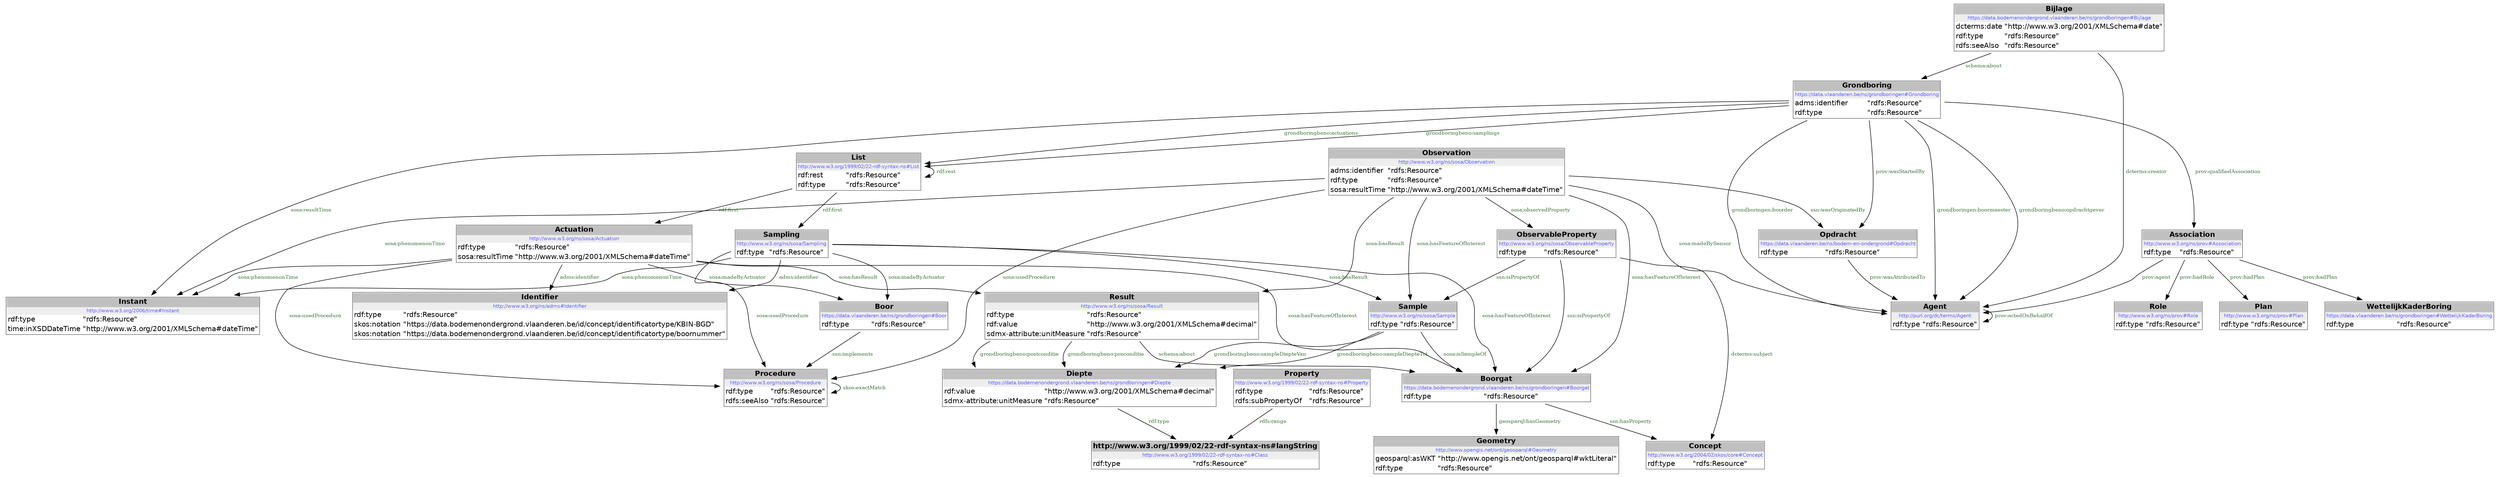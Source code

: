 digraph { 
 node [ fontname="DejaVu Sans" ] ; 
	node3 -> node4 [ color=BLACK, label=< <font point-size='10' color='#336633'>sosa:phenomenonTime</font> > ] ;
	node5 -> node6 [ color=BLACK, label=< <font point-size='10' color='#336633'>rdf:type</font> > ] ;
	node11 -> node12 [ color=BLACK, label=< <font point-size='10' color='#336633'>ssn:wasOriginatedBy</font> > ] ;
	node3 -> node13 [ color=BLACK, label=< <font point-size='10' color='#336633'>sosa:usedProcedure</font> > ] ;
	node12 -> node14 [ color=BLACK, label=< <font point-size='10' color='#336633'>prov:wasAttributedTo</font> > ] ;
	node0 -> node7 [ color=BLACK, label=< <font point-size='10' color='#336633'>schema:about</font> > ] ;
	node15 -> node7 [ color=BLACK, label=< <font point-size='10' color='#336633'>ssn:isPropertyOf</font> > ] ;
	node7 -> node1 [ color=BLACK, label=< <font point-size='10' color='#336633'>geosparql:hasGeometry</font> > ] ;
	node11 -> node0 [ color=BLACK, label=< <font point-size='10' color='#336633'>sosa:hasResult</font> > ] ;
	node0 -> node5 [ color=BLACK, label=< <font point-size='10' color='#336633'>grondboringbeno:preconditie</font> > ] ;
	node11 -> node7 [ color=BLACK, label=< <font point-size='10' color='#336633'>sosa:hasFeatureOfInterest</font> > ] ;
	node17 -> node6 [ color=BLACK, label=< <font point-size='10' color='#336633'>rdfs:range</font> > ] ;
	node11 -> node14 [ color=BLACK, label=< <font point-size='10' color='#336633'>sosa:madeBySensor</font> > ] ;
	node11 -> node15 [ color=BLACK, label=< <font point-size='10' color='#336633'>sosa:observedProperty</font> > ] ;
	node15 -> node19 [ color=BLACK, label=< <font point-size='10' color='#336633'>ssn:isPropertyOf</font> > ] ;
	node20 -> node13 [ color=BLACK, label=< <font point-size='10' color='#336633'>ssn:implements</font> > ] ;
	node21 -> node12 [ color=BLACK, label=< <font point-size='10' color='#336633'>prov:wasStartedBy</font> > ] ;
	node3 -> node19 [ color=BLACK, label=< <font point-size='10' color='#336633'>sosa:hasResult</font> > ] ;
	node19 -> node7 [ color=BLACK, label=< <font point-size='10' color='#336633'>sosa:isSampleOf</font> > ] ;
	node8 -> node2 [ color=BLACK, label=< <font point-size='10' color='#336633'>adms:identifier</font> > ] ;
	node8 -> node0 [ color=BLACK, label=< <font point-size='10' color='#336633'>sosa:hasResult</font> > ] ;
	node0 -> node5 [ color=BLACK, label=< <font point-size='10' color='#336633'>grondboringbeno:postconditie</font> > ] ;
	node22 -> node22 [ color=BLACK, label=< <font point-size='10' color='#336633'>rdf:rest</font> > ] ;
	node23 -> node24 [ color=BLACK, label=< <font point-size='10' color='#336633'>prov:hadRole</font> > ] ;
	node16 -> node21 [ color=BLACK, label=< <font point-size='10' color='#336633'>schema:about</font> > ] ;
	node8 -> node7 [ color=BLACK, label=< <font point-size='10' color='#336633'>sosa:hasFeatureOfInterest</font> > ] ;
	node21 -> node22 [ color=BLACK, label=< <font point-size='10' color='#336633'>grondboringbeno:samplings</font> > ] ;
	node23 -> node9 [ color=BLACK, label=< <font point-size='10' color='#336633'>prov:hadPlan</font> > ] ;
	node21 -> node4 [ color=BLACK, label=< <font point-size='10' color='#336633'>sosa:resultTime</font> > ] ;
	node22 -> node8 [ color=BLACK, label=< <font point-size='10' color='#336633'>rdf:first</font> > ] ;
	node3 -> node7 [ color=BLACK, label=< <font point-size='10' color='#336633'>sosa:hasFeatureOfInterest</font> > ] ;
	node21 -> node14 [ color=BLACK, label=< <font point-size='10' color='#336633'>grondboringen:boorder</font> > ] ;
	node8 -> node20 [ color=BLACK, label=< <font point-size='10' color='#336633'>sosa:madeByActuator</font> > ] ;
	node3 -> node2 [ color=BLACK, label=< <font point-size='10' color='#336633'>adms:identifier</font> > ] ;
	node15 -> node18 [ color=BLACK, label=< <font point-size='10' color='#336633'>dcterms:subject</font> > ] ;
	node3 -> node20 [ color=BLACK, label=< <font point-size='10' color='#336633'>sosa:madeByActuator</font> > ] ;
	node21 -> node23 [ color=BLACK, label=< <font point-size='10' color='#336633'>prov:qualifiedAssociation</font> > ] ;
	node21 -> node22 [ color=BLACK, label=< <font point-size='10' color='#336633'>grondboringbeno:actuations</font> > ] ;
	node21 -> node14 [ color=BLACK, label=< <font point-size='10' color='#336633'>grondboringen:boormeester</font> > ] ;
	node11 -> node4 [ color=BLACK, label=< <font point-size='10' color='#336633'>sosa:phenomenonTime</font> > ] ;
	node22 -> node3 [ color=BLACK, label=< <font point-size='10' color='#336633'>rdf:first</font> > ] ;
	node21 -> node14 [ color=BLACK, label=< <font point-size='10' color='#336633'>grondboringbeno:opdrachtgever</font> > ] ;
	node19 -> node5 [ color=BLACK, label=< <font point-size='10' color='#336633'>grondboringbeno:sampleDiepteVan</font> > ] ;
	node14 -> node14 [ color=BLACK, label=< <font point-size='10' color='#336633'>prov:actedOnBehalfOf</font> > ] ;
	node11 -> node13 [ color=BLACK, label=< <font point-size='10' color='#336633'>sosa:usedProcedure</font> > ] ;
	node16 -> node14 [ color=BLACK, label=< <font point-size='10' color='#336633'>dcterms:creator</font> > ] ;
	node13 -> node13 [ color=BLACK, label=< <font point-size='10' color='#336633'>skos:exactMatch</font> > ] ;
	node7 -> node18 [ color=BLACK, label=< <font point-size='10' color='#336633'>ssn:hasProperty</font> > ] ;
	node8 -> node4 [ color=BLACK, label=< <font point-size='10' color='#336633'>sosa:phenomenonTime</font> > ] ;
	node23 -> node14 [ color=BLACK, label=< <font point-size='10' color='#336633'>prov:agent</font> > ] ;
	node23 -> node10 [ color=BLACK, label=< <font point-size='10' color='#336633'>prov:hadPlan</font> > ] ;
	node8 -> node13 [ color=BLACK, label=< <font point-size='10' color='#336633'>sosa:usedProcedure</font> > ] ;
	node19 -> node5 [ color=BLACK, label=< <font point-size='10' color='#336633'>grondboringbeno:sampleDiepteTot</font> > ] ;
	node11 -> node19 [ color=BLACK, label=< <font point-size='10' color='#336633'>sosa:hasFeatureOfInterest</font> > ] ;
# http://www.w3.org/ns/sosa/Result node0
node0 [ shape=none, color=black label=< <table color='#666666' cellborder='0' cellspacing='0' border='1'><tr><td colspan='2' bgcolor='grey'><B>Result</B></td></tr><tr><td href='http://www.w3.org/ns/sosa/Result' bgcolor='#eeeeee' colspan='2'><font point-size='10' color='#6666ff'>http://www.w3.org/ns/sosa/Result</font></td></tr><tr><td align='left'>rdf:type</td><td align='left'>&quot;rdfs:Resource&quot;</td></tr><tr><td align='left'>rdf:value</td><td align='left'>&quot;http://www.w3.org/2001/XMLSchema#decimal&quot;</td></tr><tr><td align='left'>sdmx-attribute:unitMeasure</td><td align='left'>&quot;rdfs:Resource&quot;</td></tr></table> > ] 
# http://www.opengis.net/ont/geosparql#Geometry node1
node1 [ shape=none, color=black label=< <table color='#666666' cellborder='0' cellspacing='0' border='1'><tr><td colspan='2' bgcolor='grey'><B>Geometry</B></td></tr><tr><td href='http://www.opengis.net/ont/geosparql#Geometry' bgcolor='#eeeeee' colspan='2'><font point-size='10' color='#6666ff'>http://www.opengis.net/ont/geosparql#Geometry</font></td></tr><tr><td align='left'>geosparql:asWKT</td><td align='left'>&quot;http://www.opengis.net/ont/geosparql#wktLiteral&quot;</td></tr><tr><td align='left'>rdf:type</td><td align='left'>&quot;rdfs:Resource&quot;</td></tr></table> > ] 
# http://www.w3.org/ns/adms#Identifier node2
node2 [ shape=none, color=black label=< <table color='#666666' cellborder='0' cellspacing='0' border='1'><tr><td colspan='2' bgcolor='grey'><B>Identifier</B></td></tr><tr><td href='http://www.w3.org/ns/adms#Identifier' bgcolor='#eeeeee' colspan='2'><font point-size='10' color='#6666ff'>http://www.w3.org/ns/adms#Identifier</font></td></tr><tr><td align='left'>rdf:type</td><td align='left'>&quot;rdfs:Resource&quot;</td></tr><tr><td align='left'>skos:notation</td><td align='left'>&quot;https://data.bodemenondergrond.vlaanderen.be/id/concept/identificatortype/KBIN-BGD&quot;</td></tr><tr><td align='left'>skos:notation</td><td align='left'>&quot;https://data.bodemenondergrond.vlaanderen.be/id/concept/identificatortype/boornummer&quot;</td></tr></table> > ] 
# http://www.w3.org/ns/sosa/Sampling node3
node3 [ shape=none, color=black label=< <table color='#666666' cellborder='0' cellspacing='0' border='1'><tr><td colspan='2' bgcolor='grey'><B>Sampling</B></td></tr><tr><td href='http://www.w3.org/ns/sosa/Sampling' bgcolor='#eeeeee' colspan='2'><font point-size='10' color='#6666ff'>http://www.w3.org/ns/sosa/Sampling</font></td></tr><tr><td align='left'>rdf:type</td><td align='left'>&quot;rdfs:Resource&quot;</td></tr></table> > ] 
# http://www.w3.org/2006/time#Instant node4
node4 [ shape=none, color=black label=< <table color='#666666' cellborder='0' cellspacing='0' border='1'><tr><td colspan='2' bgcolor='grey'><B>Instant</B></td></tr><tr><td href='http://www.w3.org/2006/time#Instant' bgcolor='#eeeeee' colspan='2'><font point-size='10' color='#6666ff'>http://www.w3.org/2006/time#Instant</font></td></tr><tr><td align='left'>rdf:type</td><td align='left'>&quot;rdfs:Resource&quot;</td></tr><tr><td align='left'>time:inXSDDateTime</td><td align='left'>&quot;http://www.w3.org/2001/XMLSchema#dateTime&quot;</td></tr></table> > ] 
# https://data.bodemenondergrond.vlaanderen.be/ns/grondboringen#Diepte node5
node5 [ shape=none, color=black label=< <table color='#666666' cellborder='0' cellspacing='0' border='1'><tr><td colspan='2' bgcolor='grey'><B>Diepte</B></td></tr><tr><td href='https://data.bodemenondergrond.vlaanderen.be/ns/grondboringen#Diepte' bgcolor='#eeeeee' colspan='2'><font point-size='10' color='#6666ff'>https://data.bodemenondergrond.vlaanderen.be/ns/grondboringen#Diepte</font></td></tr><tr><td align='left'>rdf:value</td><td align='left'>&quot;http://www.w3.org/2001/XMLSchema#decimal&quot;</td></tr><tr><td align='left'>sdmx-attribute:unitMeasure</td><td align='left'>&quot;rdfs:Resource&quot;</td></tr></table> > ] 
# http://www.w3.org/1999/02/22-rdf-syntax-ns#Class node6
node6 [ shape=none, color=black label=< <table color='#666666' cellborder='0' cellspacing='0' border='1'><tr><td colspan='2' bgcolor='grey'><B>http://www.w3.org/1999/02/22-rdf-syntax-ns#langString</B></td></tr><tr><td href='http://www.w3.org/1999/02/22-rdf-syntax-ns#Class' bgcolor='#eeeeee' colspan='2'><font point-size='10' color='#6666ff'>http://www.w3.org/1999/02/22-rdf-syntax-ns#Class</font></td></tr><tr><td align='left'>rdf:type</td><td align='left'>&quot;rdfs:Resource&quot;</td></tr></table> > ] 
# https://data.bodemenondergrond.vlaanderen.be/ns/grondboringen#Boorgat node7
node7 [ shape=none, color=black label=< <table color='#666666' cellborder='0' cellspacing='0' border='1'><tr><td colspan='2' bgcolor='grey'><B>Boorgat</B></td></tr><tr><td href='https://data.bodemenondergrond.vlaanderen.be/ns/grondboringen#Boorgat' bgcolor='#eeeeee' colspan='2'><font point-size='10' color='#6666ff'>https://data.bodemenondergrond.vlaanderen.be/ns/grondboringen#Boorgat</font></td></tr><tr><td align='left'>rdf:type</td><td align='left'>&quot;rdfs:Resource&quot;</td></tr></table> > ] 
# http://www.w3.org/ns/sosa/Actuation node8
node8 [ shape=none, color=black label=< <table color='#666666' cellborder='0' cellspacing='0' border='1'><tr><td colspan='2' bgcolor='grey'><B>Actuation</B></td></tr><tr><td href='http://www.w3.org/ns/sosa/Actuation' bgcolor='#eeeeee' colspan='2'><font point-size='10' color='#6666ff'>http://www.w3.org/ns/sosa/Actuation</font></td></tr><tr><td align='left'>rdf:type</td><td align='left'>&quot;rdfs:Resource&quot;</td></tr><tr><td align='left'>sosa:resultTime</td><td align='left'>&quot;http://www.w3.org/2001/XMLSchema#dateTime&quot;</td></tr></table> > ] 
# http://www.w3.org/ns/prov#Plan node9
node9 [ shape=none, color=black label=< <table color='#666666' cellborder='0' cellspacing='0' border='1'><tr><td colspan='2' bgcolor='grey'><B>Plan</B></td></tr><tr><td href='http://www.w3.org/ns/prov#Plan' bgcolor='#eeeeee' colspan='2'><font point-size='10' color='#6666ff'>http://www.w3.org/ns/prov#Plan</font></td></tr><tr><td align='left'>rdf:type</td><td align='left'>&quot;rdfs:Resource&quot;</td></tr></table> > ] 
# https://data.vlaanderen.be/ns/grondboringen#WettelijkKaderBoring node10
node10 [ shape=none, color=black label=< <table color='#666666' cellborder='0' cellspacing='0' border='1'><tr><td colspan='2' bgcolor='grey'><B>WettelijkKaderBoring</B></td></tr><tr><td href='https://data.vlaanderen.be/ns/grondboringen#WettelijkKaderBoring' bgcolor='#eeeeee' colspan='2'><font point-size='10' color='#6666ff'>https://data.vlaanderen.be/ns/grondboringen#WettelijkKaderBoring</font></td></tr><tr><td align='left'>rdf:type</td><td align='left'>&quot;rdfs:Resource&quot;</td></tr></table> > ] 
# http://www.w3.org/ns/sosa/Observation node11
node11 [ shape=none, color=black label=< <table color='#666666' cellborder='0' cellspacing='0' border='1'><tr><td colspan='2' bgcolor='grey'><B>Observation</B></td></tr><tr><td href='http://www.w3.org/ns/sosa/Observation' bgcolor='#eeeeee' colspan='2'><font point-size='10' color='#6666ff'>http://www.w3.org/ns/sosa/Observation</font></td></tr><tr><td align='left'>adms:identifier</td><td align='left'>&quot;rdfs:Resource&quot;</td></tr><tr><td align='left'>rdf:type</td><td align='left'>&quot;rdfs:Resource&quot;</td></tr><tr><td align='left'>sosa:resultTime</td><td align='left'>&quot;http://www.w3.org/2001/XMLSchema#dateTime&quot;</td></tr></table> > ] 
# https://data.vlaanderen.be/ns/bodem-en-ondergrond#Opdracht node12
node12 [ shape=none, color=black label=< <table color='#666666' cellborder='0' cellspacing='0' border='1'><tr><td colspan='2' bgcolor='grey'><B>Opdracht</B></td></tr><tr><td href='https://data.vlaanderen.be/ns/bodem-en-ondergrond#Opdracht' bgcolor='#eeeeee' colspan='2'><font point-size='10' color='#6666ff'>https://data.vlaanderen.be/ns/bodem-en-ondergrond#Opdracht</font></td></tr><tr><td align='left'>rdf:type</td><td align='left'>&quot;rdfs:Resource&quot;</td></tr></table> > ] 
# http://www.w3.org/ns/sosa/Procedure node13
node13 [ shape=none, color=black label=< <table color='#666666' cellborder='0' cellspacing='0' border='1'><tr><td colspan='2' bgcolor='grey'><B>Procedure</B></td></tr><tr><td href='http://www.w3.org/ns/sosa/Procedure' bgcolor='#eeeeee' colspan='2'><font point-size='10' color='#6666ff'>http://www.w3.org/ns/sosa/Procedure</font></td></tr><tr><td align='left'>rdf:type</td><td align='left'>&quot;rdfs:Resource&quot;</td></tr><tr><td align='left'>rdfs:seeAlso</td><td align='left'>&quot;rdfs:Resource&quot;</td></tr></table> > ] 
# http://purl.org/dc/terms/Agent node14
node14 [ shape=none, color=black label=< <table color='#666666' cellborder='0' cellspacing='0' border='1'><tr><td colspan='2' bgcolor='grey'><B>Agent</B></td></tr><tr><td href='http://purl.org/dc/terms/Agent' bgcolor='#eeeeee' colspan='2'><font point-size='10' color='#6666ff'>http://purl.org/dc/terms/Agent</font></td></tr><tr><td align='left'>rdf:type</td><td align='left'>&quot;rdfs:Resource&quot;</td></tr></table> > ] 
# http://www.w3.org/ns/sosa/ObservableProperty node15
node15 [ shape=none, color=black label=< <table color='#666666' cellborder='0' cellspacing='0' border='1'><tr><td colspan='2' bgcolor='grey'><B>ObservableProperty</B></td></tr><tr><td href='http://www.w3.org/ns/sosa/ObservableProperty' bgcolor='#eeeeee' colspan='2'><font point-size='10' color='#6666ff'>http://www.w3.org/ns/sosa/ObservableProperty</font></td></tr><tr><td align='left'>rdf:type</td><td align='left'>&quot;rdfs:Resource&quot;</td></tr></table> > ] 
# https://data.bodemenondergrond.vlaanderen.be/ns/grondboringen#Bijlage node16
node16 [ shape=none, color=black label=< <table color='#666666' cellborder='0' cellspacing='0' border='1'><tr><td colspan='2' bgcolor='grey'><B>Bijlage</B></td></tr><tr><td href='https://data.bodemenondergrond.vlaanderen.be/ns/grondboringen#Bijlage' bgcolor='#eeeeee' colspan='2'><font point-size='10' color='#6666ff'>https://data.bodemenondergrond.vlaanderen.be/ns/grondboringen#Bijlage</font></td></tr><tr><td align='left'>dcterms:date</td><td align='left'>&quot;http://www.w3.org/2001/XMLSchema#date&quot;</td></tr><tr><td align='left'>rdf:type</td><td align='left'>&quot;rdfs:Resource&quot;</td></tr><tr><td align='left'>rdfs:seeAlso</td><td align='left'>&quot;rdfs:Resource&quot;</td></tr></table> > ] 
# http://www.w3.org/1999/02/22-rdf-syntax-ns#Property node17
node17 [ shape=none, color=black label=< <table color='#666666' cellborder='0' cellspacing='0' border='1'><tr><td colspan='2' bgcolor='grey'><B>Property</B></td></tr><tr><td href='http://www.w3.org/1999/02/22-rdf-syntax-ns#Property' bgcolor='#eeeeee' colspan='2'><font point-size='10' color='#6666ff'>http://www.w3.org/1999/02/22-rdf-syntax-ns#Property</font></td></tr><tr><td align='left'>rdf:type</td><td align='left'>&quot;rdfs:Resource&quot;</td></tr><tr><td align='left'>rdfs:subPropertyOf</td><td align='left'>&quot;rdfs:Resource&quot;</td></tr></table> > ] 
# http://www.w3.org/2004/02/skos/core#Concept node18
node18 [ shape=none, color=black label=< <table color='#666666' cellborder='0' cellspacing='0' border='1'><tr><td colspan='2' bgcolor='grey'><B>Concept</B></td></tr><tr><td href='http://www.w3.org/2004/02/skos/core#Concept' bgcolor='#eeeeee' colspan='2'><font point-size='10' color='#6666ff'>http://www.w3.org/2004/02/skos/core#Concept</font></td></tr><tr><td align='left'>rdf:type</td><td align='left'>&quot;rdfs:Resource&quot;</td></tr></table> > ] 
# http://www.w3.org/ns/sosa/Sample node19
node19 [ shape=none, color=black label=< <table color='#666666' cellborder='0' cellspacing='0' border='1'><tr><td colspan='2' bgcolor='grey'><B>Sample</B></td></tr><tr><td href='http://www.w3.org/ns/sosa/Sample' bgcolor='#eeeeee' colspan='2'><font point-size='10' color='#6666ff'>http://www.w3.org/ns/sosa/Sample</font></td></tr><tr><td align='left'>rdf:type</td><td align='left'>&quot;rdfs:Resource&quot;</td></tr></table> > ] 
# https://data.vlaanderen.be/ns/grondboringen#Boor node20
node20 [ shape=none, color=black label=< <table color='#666666' cellborder='0' cellspacing='0' border='1'><tr><td colspan='2' bgcolor='grey'><B>Boor</B></td></tr><tr><td href='https://data.vlaanderen.be/ns/grondboringen#Boor' bgcolor='#eeeeee' colspan='2'><font point-size='10' color='#6666ff'>https://data.vlaanderen.be/ns/grondboringen#Boor</font></td></tr><tr><td align='left'>rdf:type</td><td align='left'>&quot;rdfs:Resource&quot;</td></tr></table> > ] 
# https://data.vlaanderen.be/ns/grondboringen#Grondboring node21
node21 [ shape=none, color=black label=< <table color='#666666' cellborder='0' cellspacing='0' border='1'><tr><td colspan='2' bgcolor='grey'><B>Grondboring</B></td></tr><tr><td href='https://data.vlaanderen.be/ns/grondboringen#Grondboring' bgcolor='#eeeeee' colspan='2'><font point-size='10' color='#6666ff'>https://data.vlaanderen.be/ns/grondboringen#Grondboring</font></td></tr><tr><td align='left'>adms:identifier</td><td align='left'>&quot;rdfs:Resource&quot;</td></tr><tr><td align='left'>rdf:type</td><td align='left'>&quot;rdfs:Resource&quot;</td></tr></table> > ] 
# http://www.w3.org/1999/02/22-rdf-syntax-ns#List node22
node22 [ shape=none, color=black label=< <table color='#666666' cellborder='0' cellspacing='0' border='1'><tr><td colspan='2' bgcolor='grey'><B>List</B></td></tr><tr><td href='http://www.w3.org/1999/02/22-rdf-syntax-ns#List' bgcolor='#eeeeee' colspan='2'><font point-size='10' color='#6666ff'>http://www.w3.org/1999/02/22-rdf-syntax-ns#List</font></td></tr><tr><td align='left'>rdf:rest</td><td align='left'>&quot;rdfs:Resource&quot;</td></tr><tr><td align='left'>rdf:type</td><td align='left'>&quot;rdfs:Resource&quot;</td></tr></table> > ] 
# http://www.w3.org/ns/prov#Association node23
node23 [ shape=none, color=black label=< <table color='#666666' cellborder='0' cellspacing='0' border='1'><tr><td colspan='2' bgcolor='grey'><B>Association</B></td></tr><tr><td href='http://www.w3.org/ns/prov#Association' bgcolor='#eeeeee' colspan='2'><font point-size='10' color='#6666ff'>http://www.w3.org/ns/prov#Association</font></td></tr><tr><td align='left'>rdf:type</td><td align='left'>&quot;rdfs:Resource&quot;</td></tr></table> > ] 
# http://www.w3.org/ns/prov#Role node24
node24 [ shape=none, color=black label=< <table color='#666666' cellborder='0' cellspacing='0' border='1'><tr><td colspan='2' bgcolor='grey'><B>Role</B></td></tr><tr><td href='http://www.w3.org/ns/prov#Role' bgcolor='#eeeeee' colspan='2'><font point-size='10' color='#6666ff'>http://www.w3.org/ns/prov#Role</font></td></tr><tr><td align='left'>rdf:type</td><td align='left'>&quot;rdfs:Resource&quot;</td></tr></table> > ] 
}
